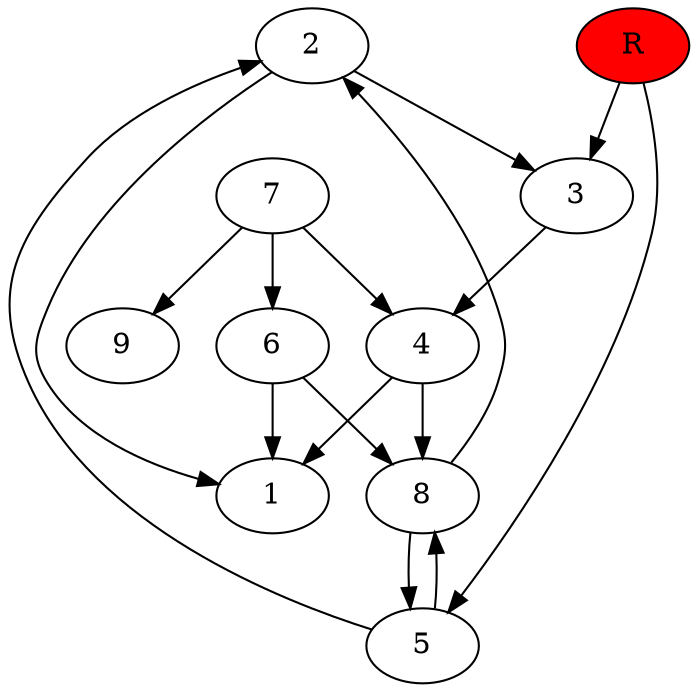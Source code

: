 digraph prb981 {
	1
	2
	3
	4
	5
	6
	7
	8
	R [fillcolor="#ff0000" style=filled]
	2 -> 1
	2 -> 3
	3 -> 4
	4 -> 1
	4 -> 8
	5 -> 2
	5 -> 8
	6 -> 1
	6 -> 8
	7 -> 4
	7 -> 6
	7 -> 9
	8 -> 2
	8 -> 5
	R -> 3
	R -> 5
}
